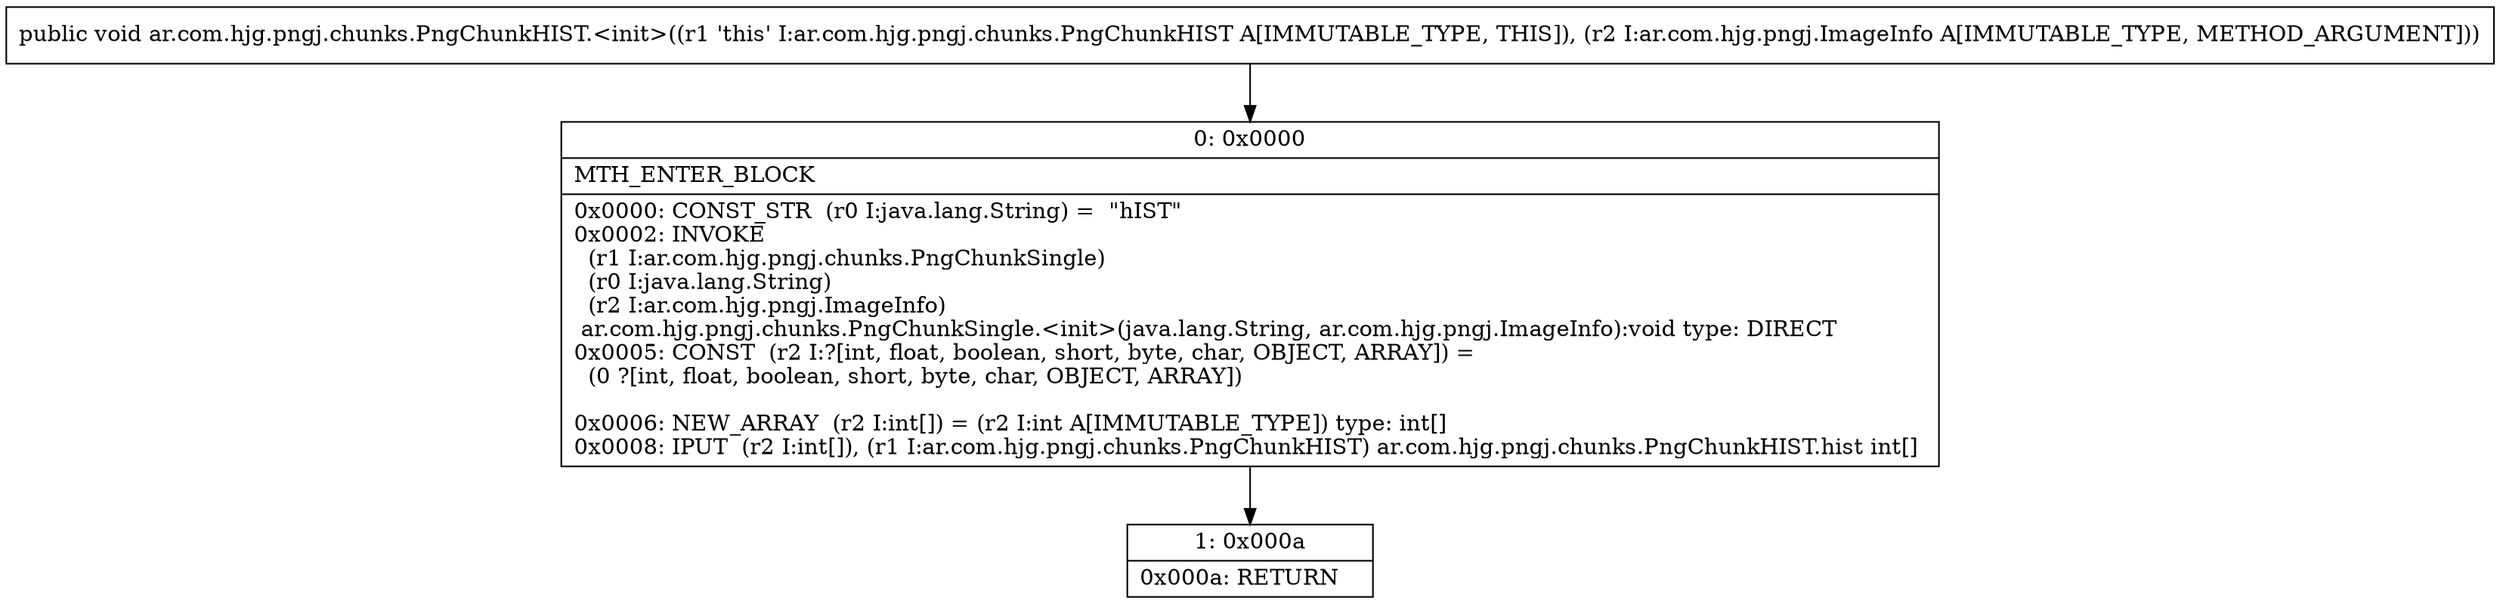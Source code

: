 digraph "CFG forar.com.hjg.pngj.chunks.PngChunkHIST.\<init\>(Lar\/com\/hjg\/pngj\/ImageInfo;)V" {
Node_0 [shape=record,label="{0\:\ 0x0000|MTH_ENTER_BLOCK\l|0x0000: CONST_STR  (r0 I:java.lang.String) =  \"hIST\" \l0x0002: INVOKE  \l  (r1 I:ar.com.hjg.pngj.chunks.PngChunkSingle)\l  (r0 I:java.lang.String)\l  (r2 I:ar.com.hjg.pngj.ImageInfo)\l ar.com.hjg.pngj.chunks.PngChunkSingle.\<init\>(java.lang.String, ar.com.hjg.pngj.ImageInfo):void type: DIRECT \l0x0005: CONST  (r2 I:?[int, float, boolean, short, byte, char, OBJECT, ARRAY]) = \l  (0 ?[int, float, boolean, short, byte, char, OBJECT, ARRAY])\l \l0x0006: NEW_ARRAY  (r2 I:int[]) = (r2 I:int A[IMMUTABLE_TYPE]) type: int[] \l0x0008: IPUT  (r2 I:int[]), (r1 I:ar.com.hjg.pngj.chunks.PngChunkHIST) ar.com.hjg.pngj.chunks.PngChunkHIST.hist int[] \l}"];
Node_1 [shape=record,label="{1\:\ 0x000a|0x000a: RETURN   \l}"];
MethodNode[shape=record,label="{public void ar.com.hjg.pngj.chunks.PngChunkHIST.\<init\>((r1 'this' I:ar.com.hjg.pngj.chunks.PngChunkHIST A[IMMUTABLE_TYPE, THIS]), (r2 I:ar.com.hjg.pngj.ImageInfo A[IMMUTABLE_TYPE, METHOD_ARGUMENT])) }"];
MethodNode -> Node_0;
Node_0 -> Node_1;
}

